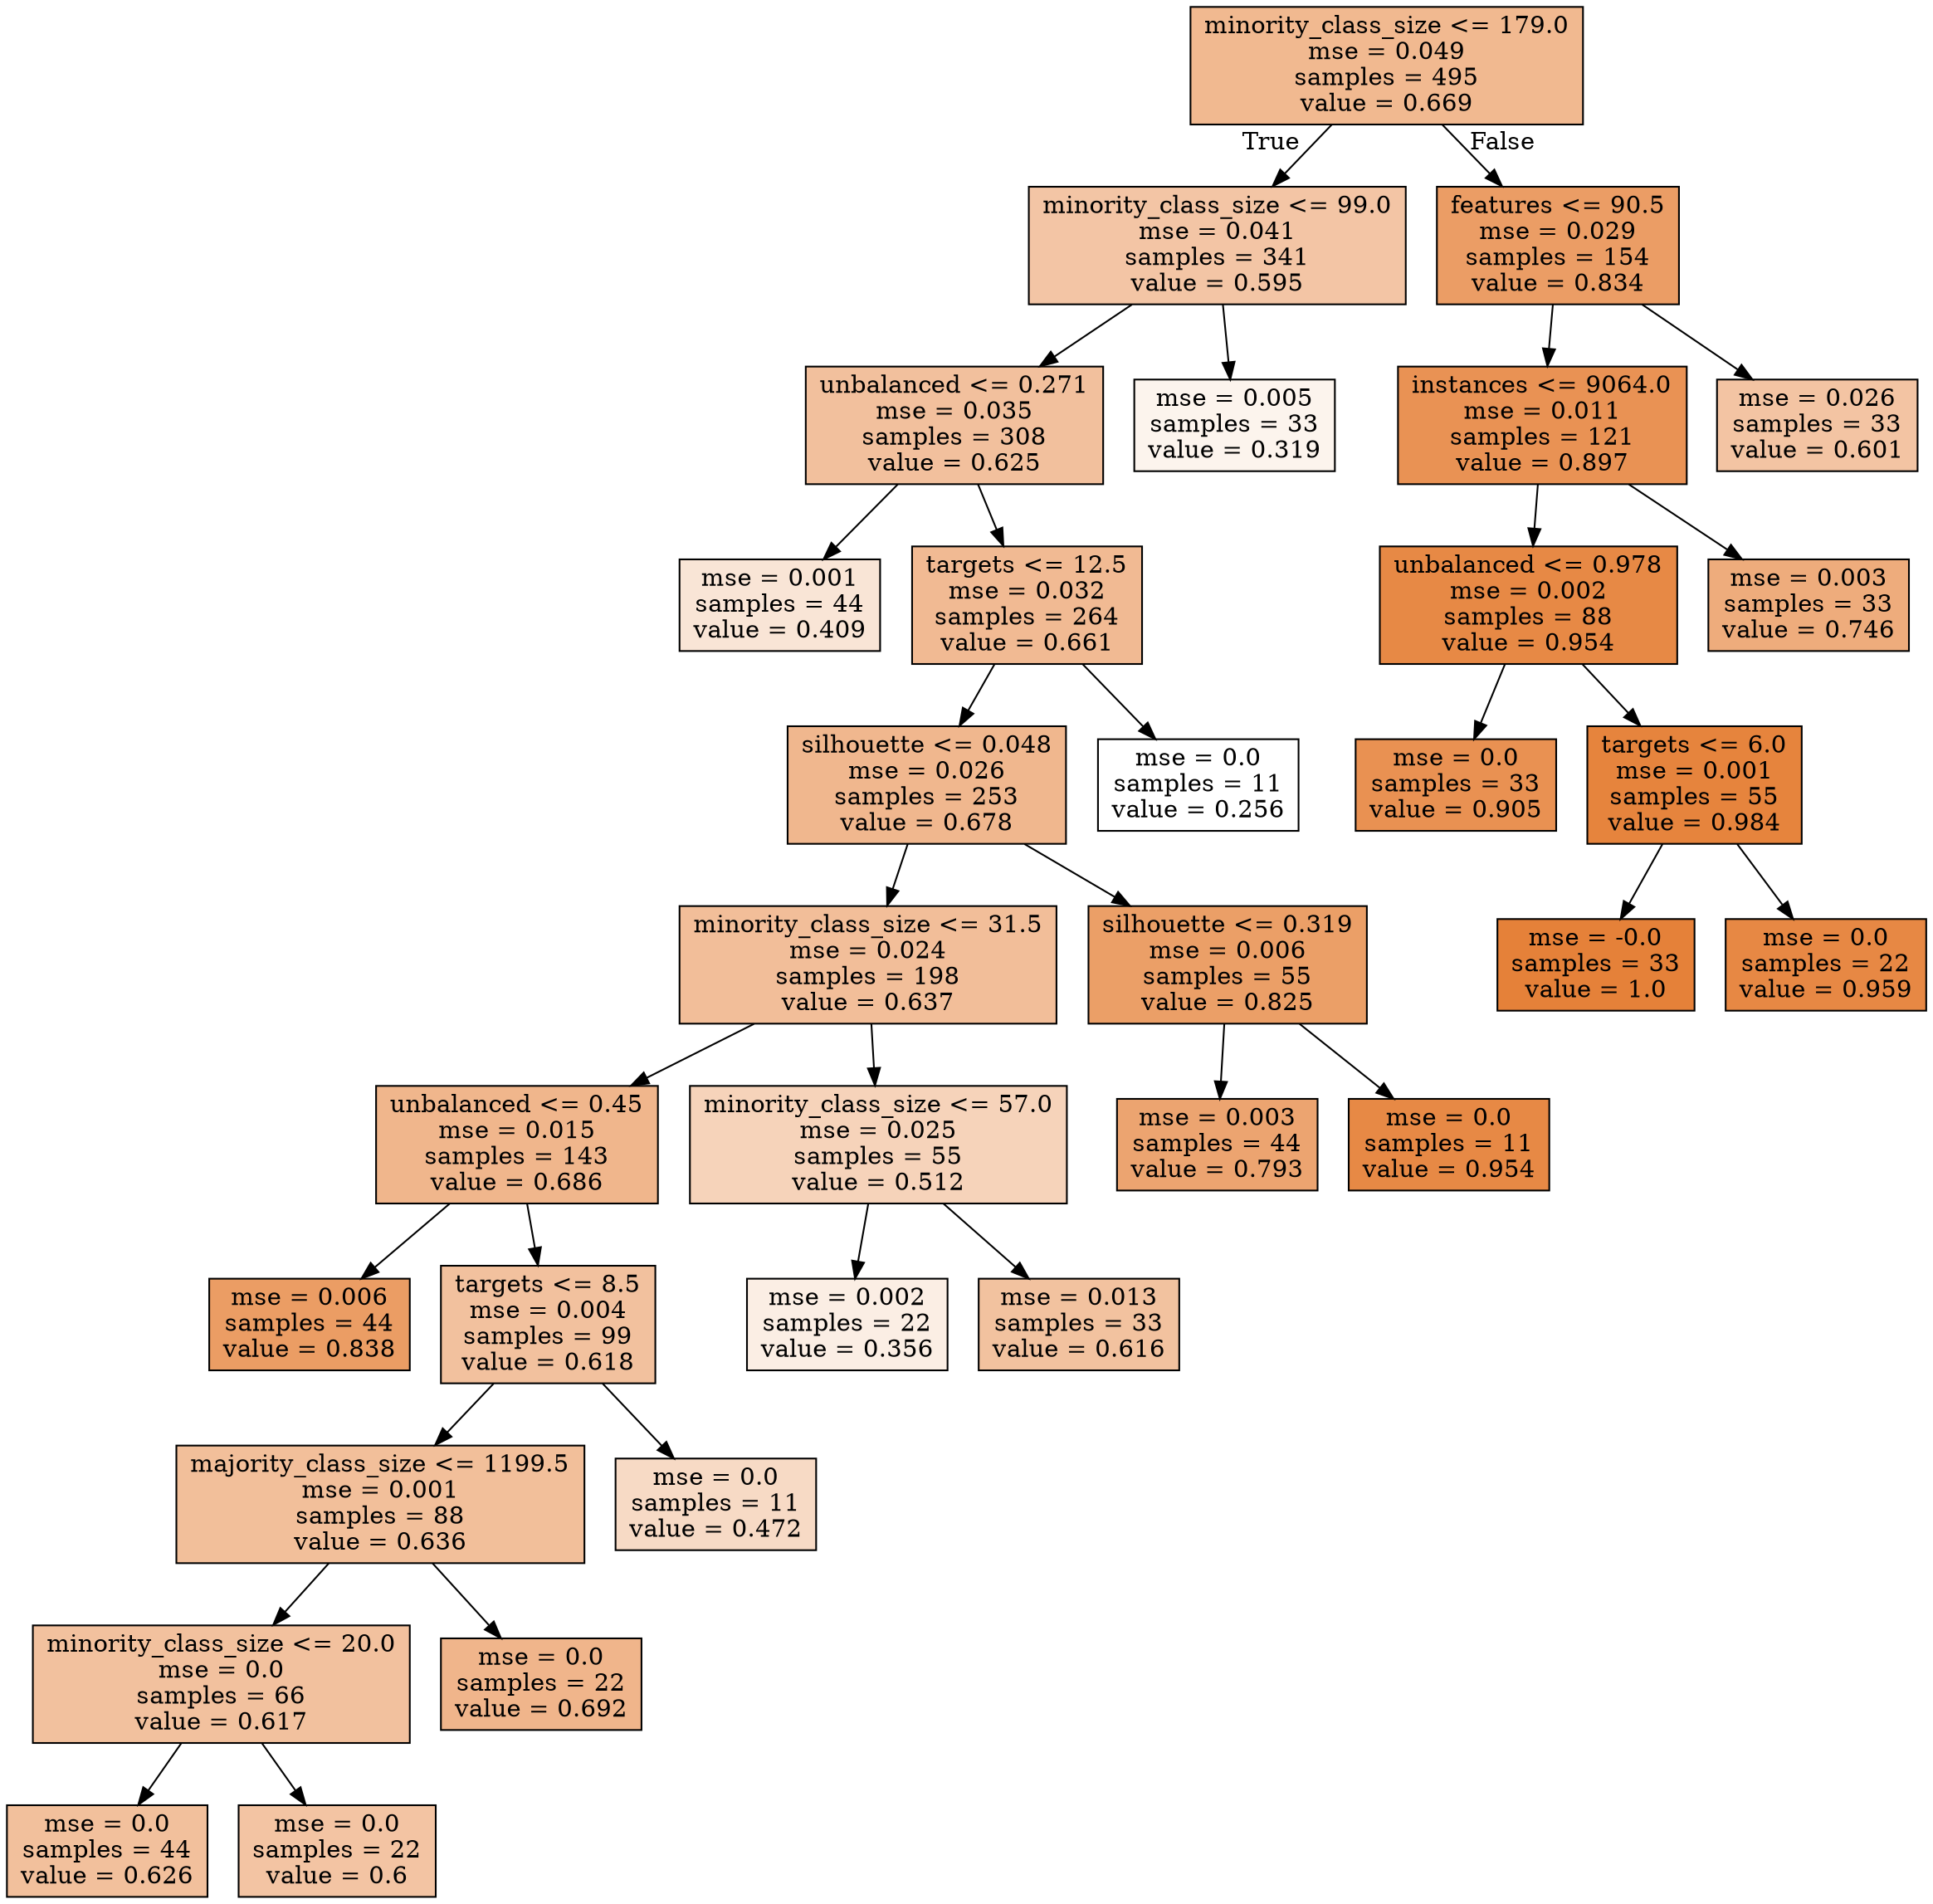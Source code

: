 digraph Tree {
node [shape=box, style="filled", color="black"] ;
0 [label="minority_class_size <= 179.0\nmse = 0.049\nsamples = 495\nvalue = 0.669", fillcolor="#e581398e"] ;
1 [label="minority_class_size <= 99.0\nmse = 0.041\nsamples = 341\nvalue = 0.595", fillcolor="#e5813974"] ;
0 -> 1 [labeldistance=2.5, labelangle=45, headlabel="True"] ;
2 [label="unbalanced <= 0.271\nmse = 0.035\nsamples = 308\nvalue = 0.625", fillcolor="#e581397e"] ;
1 -> 2 ;
3 [label="mse = 0.001\nsamples = 44\nvalue = 0.409", fillcolor="#e5813934"] ;
2 -> 3 ;
4 [label="targets <= 12.5\nmse = 0.032\nsamples = 264\nvalue = 0.661", fillcolor="#e581398b"] ;
2 -> 4 ;
5 [label="silhouette <= 0.048\nmse = 0.026\nsamples = 253\nvalue = 0.678", fillcolor="#e5813991"] ;
4 -> 5 ;
6 [label="minority_class_size <= 31.5\nmse = 0.024\nsamples = 198\nvalue = 0.637", fillcolor="#e5813983"] ;
5 -> 6 ;
7 [label="unbalanced <= 0.45\nmse = 0.015\nsamples = 143\nvalue = 0.686", fillcolor="#e5813993"] ;
6 -> 7 ;
8 [label="mse = 0.006\nsamples = 44\nvalue = 0.838", fillcolor="#e58139c7"] ;
7 -> 8 ;
9 [label="targets <= 8.5\nmse = 0.004\nsamples = 99\nvalue = 0.618", fillcolor="#e581397c"] ;
7 -> 9 ;
10 [label="majority_class_size <= 1199.5\nmse = 0.001\nsamples = 88\nvalue = 0.636", fillcolor="#e5813982"] ;
9 -> 10 ;
11 [label="minority_class_size <= 20.0\nmse = 0.0\nsamples = 66\nvalue = 0.617", fillcolor="#e581397c"] ;
10 -> 11 ;
12 [label="mse = 0.0\nsamples = 44\nvalue = 0.626", fillcolor="#e581397f"] ;
11 -> 12 ;
13 [label="mse = 0.0\nsamples = 22\nvalue = 0.6", fillcolor="#e5813976"] ;
11 -> 13 ;
14 [label="mse = 0.0\nsamples = 22\nvalue = 0.692", fillcolor="#e5813995"] ;
10 -> 14 ;
15 [label="mse = 0.0\nsamples = 11\nvalue = 0.472", fillcolor="#e581394a"] ;
9 -> 15 ;
16 [label="minority_class_size <= 57.0\nmse = 0.025\nsamples = 55\nvalue = 0.512", fillcolor="#e5813958"] ;
6 -> 16 ;
17 [label="mse = 0.002\nsamples = 22\nvalue = 0.356", fillcolor="#e5813922"] ;
16 -> 17 ;
18 [label="mse = 0.013\nsamples = 33\nvalue = 0.616", fillcolor="#e581397b"] ;
16 -> 18 ;
19 [label="silhouette <= 0.319\nmse = 0.006\nsamples = 55\nvalue = 0.825", fillcolor="#e58139c3"] ;
5 -> 19 ;
20 [label="mse = 0.003\nsamples = 44\nvalue = 0.793", fillcolor="#e58139b8"] ;
19 -> 20 ;
21 [label="mse = 0.0\nsamples = 11\nvalue = 0.954", fillcolor="#e58139ef"] ;
19 -> 21 ;
22 [label="mse = 0.0\nsamples = 11\nvalue = 0.256", fillcolor="#e5813900"] ;
4 -> 22 ;
23 [label="mse = 0.005\nsamples = 33\nvalue = 0.319", fillcolor="#e5813916"] ;
1 -> 23 ;
24 [label="features <= 90.5\nmse = 0.029\nsamples = 154\nvalue = 0.834", fillcolor="#e58139c6"] ;
0 -> 24 [labeldistance=2.5, labelangle=-45, headlabel="False"] ;
25 [label="instances <= 9064.0\nmse = 0.011\nsamples = 121\nvalue = 0.897", fillcolor="#e58139dc"] ;
24 -> 25 ;
26 [label="unbalanced <= 0.978\nmse = 0.002\nsamples = 88\nvalue = 0.954", fillcolor="#e58139ef"] ;
25 -> 26 ;
27 [label="mse = 0.0\nsamples = 33\nvalue = 0.905", fillcolor="#e58139de"] ;
26 -> 27 ;
28 [label="targets <= 6.0\nmse = 0.001\nsamples = 55\nvalue = 0.984", fillcolor="#e58139f9"] ;
26 -> 28 ;
29 [label="mse = -0.0\nsamples = 33\nvalue = 1.0", fillcolor="#e58139ff"] ;
28 -> 29 ;
30 [label="mse = 0.0\nsamples = 22\nvalue = 0.959", fillcolor="#e58139f1"] ;
28 -> 30 ;
31 [label="mse = 0.003\nsamples = 33\nvalue = 0.746", fillcolor="#e58139a8"] ;
25 -> 31 ;
32 [label="mse = 0.026\nsamples = 33\nvalue = 0.601", fillcolor="#e5813976"] ;
24 -> 32 ;
}